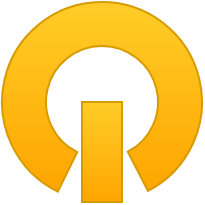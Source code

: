 <mxfile>
    <diagram id="bLEzhR4dEPs6gVMUvZ4u" name="Page-1">
        <mxGraphModel dx="1129" dy="909" grid="1" gridSize="10" guides="1" tooltips="1" connect="1" arrows="1" fold="1" page="1" pageScale="1" pageWidth="827" pageHeight="1169" math="0" shadow="0">
            <root>
                <mxCell id="0"/>
                <mxCell id="1" parent="0"/>
                <mxCell id="131" value="" style="verticalLabelPosition=bottom;verticalAlign=top;html=1;shape=mxgraph.basic.partConcEllipse;startAngle=0.573;endAngle=0.424;arcWidth=0.44;fillColor=#ffcd28;strokeColor=#d79b00;gradientColor=#ffa500;" vertex="1" parent="1">
                    <mxGeometry x="210" y="140" width="100" height="100" as="geometry"/>
                </mxCell>
                <mxCell id="132" value="" style="rounded=0;whiteSpace=wrap;html=1;fillColor=#ffcd28;strokeColor=#d79b00;gradientColor=#ffa500;" vertex="1" parent="1">
                    <mxGeometry x="250" y="190" width="20" height="50" as="geometry"/>
                </mxCell>
            </root>
        </mxGraphModel>
    </diagram>
</mxfile>